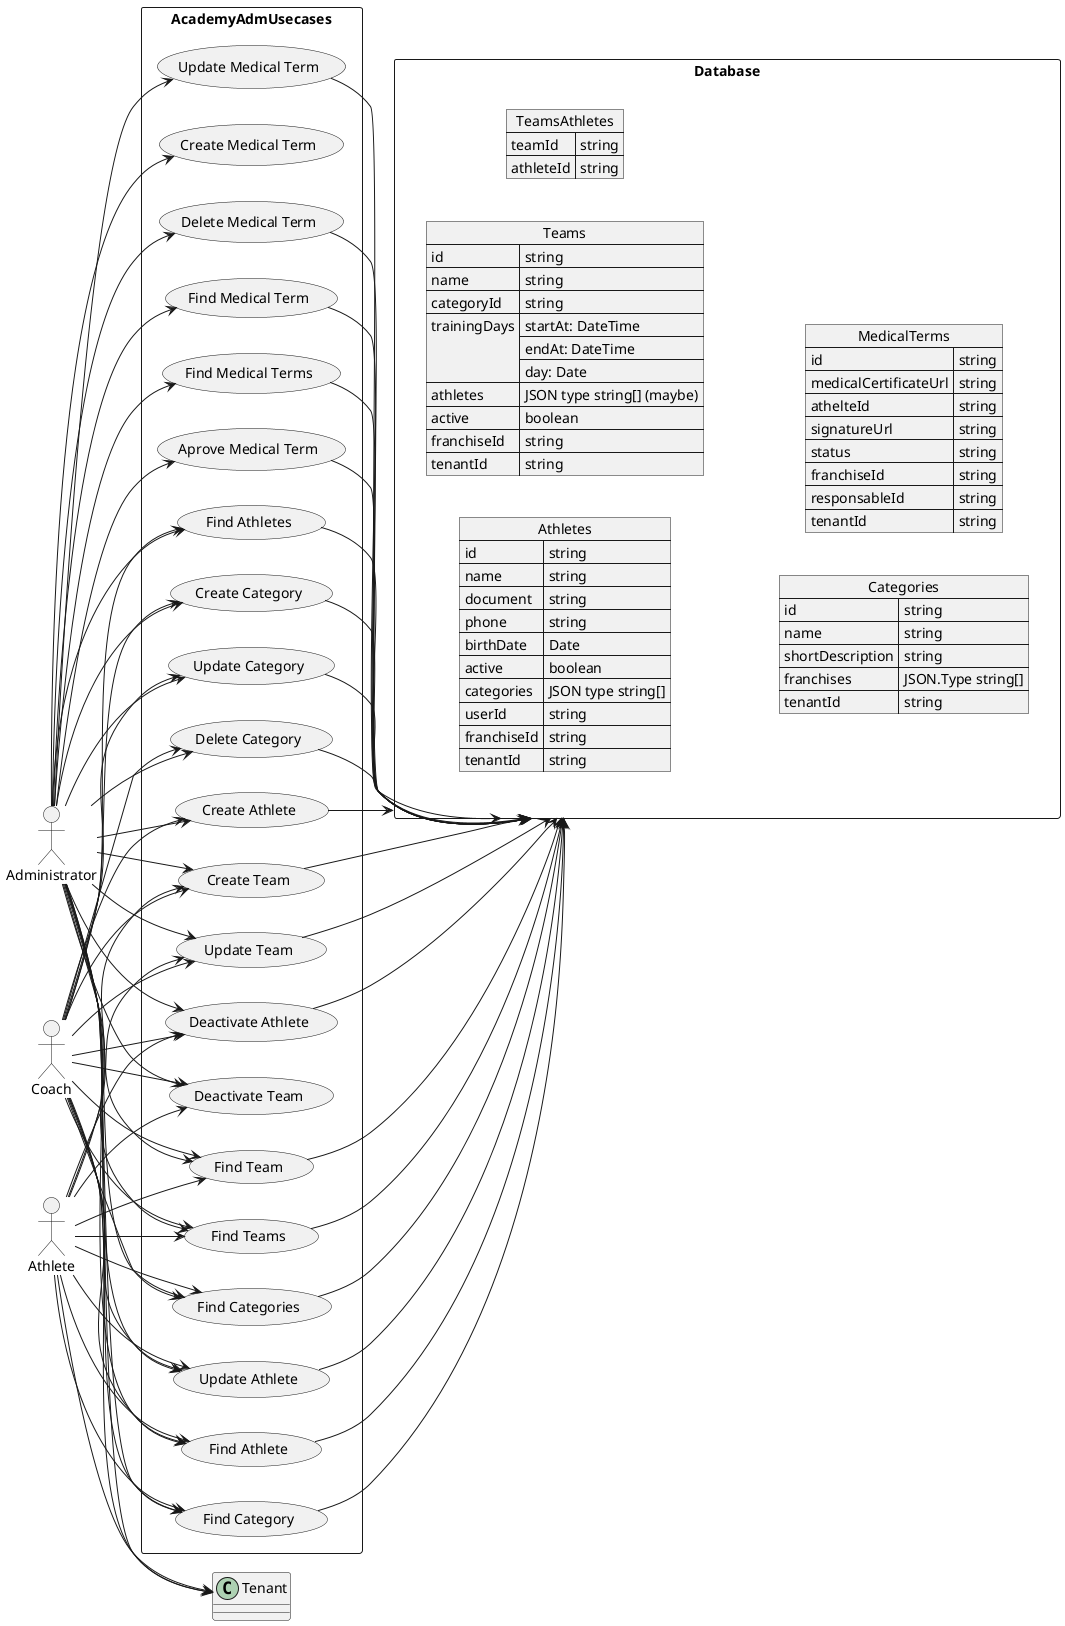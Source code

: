 @startuml
allowmixing

left to right direction
actor "Administrator" as admin
actor "Coach" as coach
actor "Athlete" as athlete

rectangle AcademyAdmUsecases {
  usecase "Create Athlete" as CA
  usecase "Update Athlete" as UA
  usecase "Find Athlete" as FA
  usecase "Find Athletes" as FAS
  usecase "Deactivate Athlete" as DA

  usecase "Create Team" as CT
  usecase "Update Team" as UT
  usecase "Find Team" as FT
  usecase "Find Teams" as FTS
  usecase "Deactivate Team" as DT
  
  usecase "Create Category" as CC
  usecase "Update Category" as UC
  usecase "Delete Category" as DC
  usecase "Find Category" as FC
  usecase "Find Categories" as FCS

  usecase "Create Medical Term" as CMR
  usecase "Update Medical Term" as UMT
  usecase "Delete Medical Term" as DMT
  usecase "Find Medical Term" as FMT
  usecase "Find Medical Terms" as FMTS
  usecase "Aprove Medical Term" as AMT
}

rectangle Database {
  json Athletes {
    "id":"string",
    "name":"string",
    "document":"string",
    "phone": "string",
    "birthDate": "Date",
    "active": "boolean",
    "categories": "JSON type string[]",
    "userId": "string",
    "franchiseId": "string",
    "tenantId": "string"
  }

  json Teams {
    "id":"string",
    "name":"string",
    "categoryId": "string",
    "trainingDays": ["startAt: DateTime", "endAt: DateTime", "day: Date"],
    "athletes": "JSON type string[] (maybe)",
    "active": "boolean",
    "franchiseId": "string",
    "tenantId": "string"
  }

  json TeamsAthletes{
    "teamId": "string",
    "athleteId": "string"
  }

  json Categories{
    "id": "string",
    "name": "string",
    "shortDescription": "string",
    "franchises": "JSON.Type string[]",
    "tenantId": "string"
  }

  json MedicalTerms{
    "id": "string",
    "medicalCertificateUrl": "string",
    "athelteId": "string",
    "signatureUrl": "string",
    "status": "string",
    "franchiseId": "string",
    "responsableId": "string",
    "tenantId": "string"
  }
}

admin --> Tenant
admin --> CA
admin --> UA
admin --> FA
admin --> FAS
admin --> DA
admin --> CT
admin --> UT
admin --> FT
admin --> FTS
admin --> DT
admin --> CC
admin --> UC
admin --> DC
admin --> FC
admin --> FCS
admin --> CMR
admin --> UMT
admin --> DMT
admin --> FMT
admin --> FMTS
admin --> AMT

coach --> Tenant
coach --> CA
coach --> UA
coach --> FA
coach --> FAS
coach --> DA
coach --> CT
coach --> UT
coach --> FT
coach --> FTS
coach --> DT
coach --> CC
coach --> UC
coach --> DC
coach --> FC
coach --> FCS

athlete --> Tenant
athlete --> UA
athlete --> FA
athlete --> DA
athlete --> CT
athlete --> UT
athlete --> FT
athlete --> FTS
athlete --> DT
athlete --> FC
athlete --> FCS

CA --> Database
UA --> Database
FA --> Database
FAS --> Database
DA --> Database
CT --> Database
UT --> Database
FT --> Database
FTS --> Database
CC --> Database
UC --> Database
DC --> Database
FC --> Database
FCS --> Database
UMT --> Database
DMT --> Database
FMT --> Database
FMTS --> Database
AMT --> Database

@enduml